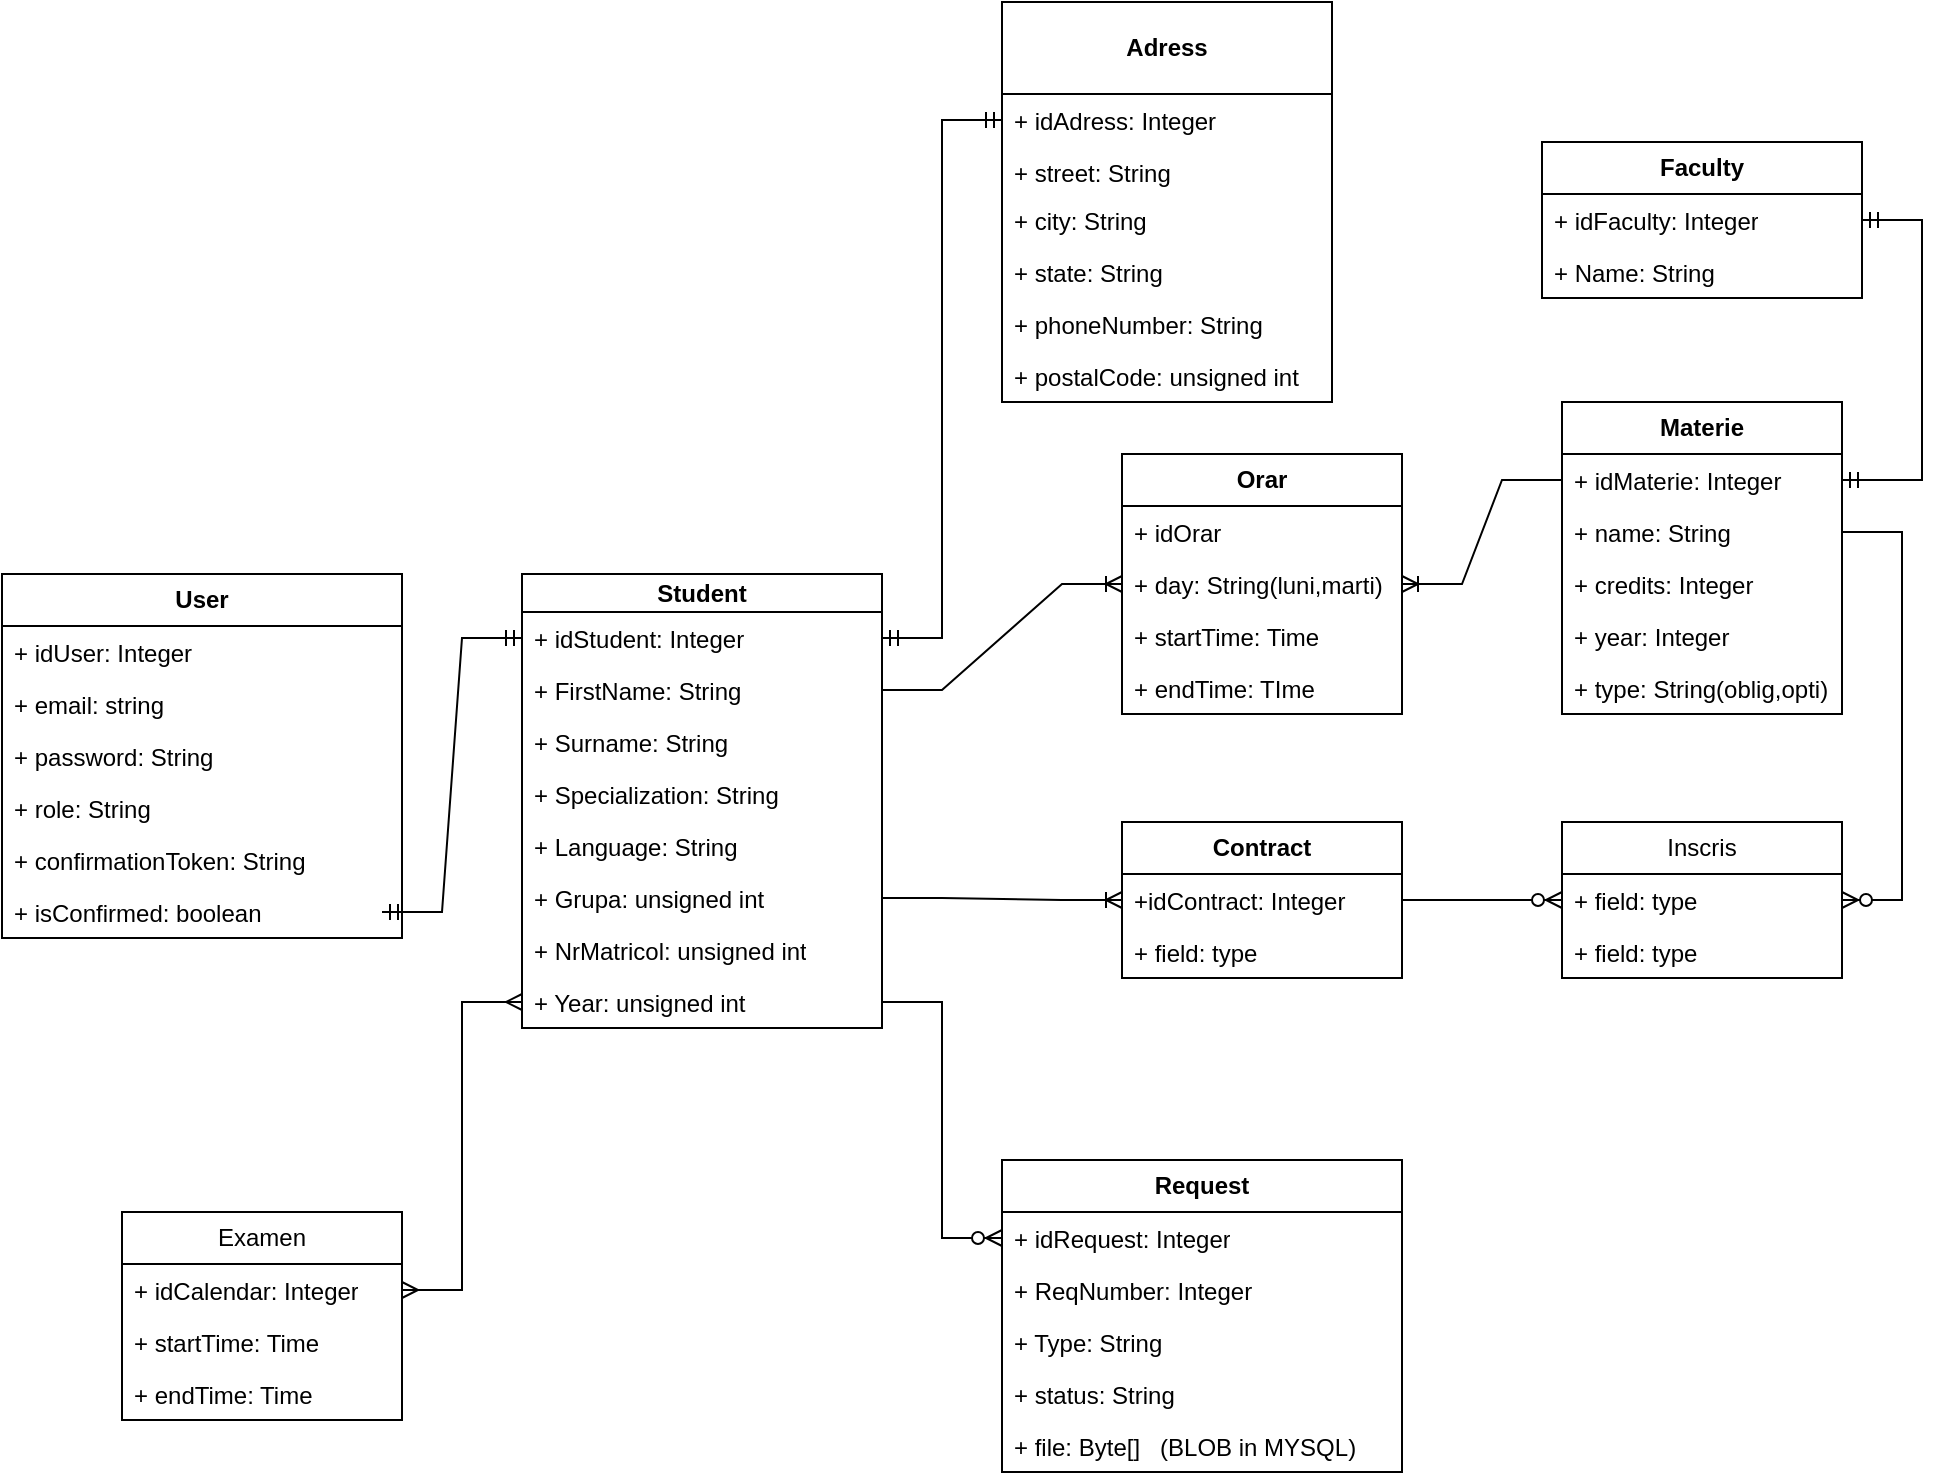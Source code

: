 <mxfile version="22.0.8" type="device">
  <diagram id="C5RBs43oDa-KdzZeNtuy" name="Page-1">
    <mxGraphModel dx="1434" dy="1937" grid="1" gridSize="10" guides="1" tooltips="1" connect="1" arrows="1" fold="1" page="1" pageScale="1" pageWidth="827" pageHeight="1169" math="0" shadow="0">
      <root>
        <mxCell id="WIyWlLk6GJQsqaUBKTNV-0" />
        <mxCell id="WIyWlLk6GJQsqaUBKTNV-1" parent="WIyWlLk6GJQsqaUBKTNV-0" />
        <mxCell id="m2MrEZeemoHJi3P0xlMb-0" value="&lt;b&gt;User&lt;/b&gt;" style="swimlane;fontStyle=0;childLayout=stackLayout;horizontal=1;startSize=26;fillColor=none;horizontalStack=0;resizeParent=1;resizeParentMax=0;resizeLast=0;collapsible=1;marginBottom=0;whiteSpace=wrap;html=1;" parent="WIyWlLk6GJQsqaUBKTNV-1" vertex="1">
          <mxGeometry x="20" y="266" width="200" height="182" as="geometry" />
        </mxCell>
        <mxCell id="zprpB0XwS8b1sW2W4oSZ-59" value="+ idUser: Integer" style="text;strokeColor=none;fillColor=none;align=left;verticalAlign=top;spacingLeft=4;spacingRight=4;overflow=hidden;rotatable=0;points=[[0,0.5],[1,0.5]];portConstraint=eastwest;whiteSpace=wrap;html=1;" parent="m2MrEZeemoHJi3P0xlMb-0" vertex="1">
          <mxGeometry y="26" width="200" height="26" as="geometry" />
        </mxCell>
        <mxCell id="m2MrEZeemoHJi3P0xlMb-1" value="+ email: string" style="text;strokeColor=none;fillColor=none;align=left;verticalAlign=top;spacingLeft=4;spacingRight=4;overflow=hidden;rotatable=0;points=[[0,0.5],[1,0.5]];portConstraint=eastwest;whiteSpace=wrap;html=1;" parent="m2MrEZeemoHJi3P0xlMb-0" vertex="1">
          <mxGeometry y="52" width="200" height="26" as="geometry" />
        </mxCell>
        <mxCell id="zprpB0XwS8b1sW2W4oSZ-62" value="" style="edgeStyle=entityRelationEdgeStyle;fontSize=12;html=1;endArrow=ERmandOne;startArrow=ERmandOne;rounded=0;entryX=0;entryY=0.5;entryDx=0;entryDy=0;" parent="m2MrEZeemoHJi3P0xlMb-0" target="zprpB0XwS8b1sW2W4oSZ-10" edge="1">
          <mxGeometry width="100" height="100" relative="1" as="geometry">
            <mxPoint x="190" y="169" as="sourcePoint" />
            <mxPoint x="250" y="54" as="targetPoint" />
            <Array as="points">
              <mxPoint x="200" y="124" />
            </Array>
          </mxGeometry>
        </mxCell>
        <mxCell id="zprpB0XwS8b1sW2W4oSZ-1" value="+ password: String" style="text;strokeColor=none;fillColor=none;align=left;verticalAlign=top;spacingLeft=4;spacingRight=4;overflow=hidden;rotatable=0;points=[[0,0.5],[1,0.5]];portConstraint=eastwest;whiteSpace=wrap;html=1;" parent="m2MrEZeemoHJi3P0xlMb-0" vertex="1">
          <mxGeometry y="78" width="200" height="26" as="geometry" />
        </mxCell>
        <mxCell id="zprpB0XwS8b1sW2W4oSZ-36" value="+ role: String" style="text;strokeColor=none;fillColor=none;align=left;verticalAlign=top;spacingLeft=4;spacingRight=4;overflow=hidden;rotatable=0;points=[[0,0.5],[1,0.5]];portConstraint=eastwest;whiteSpace=wrap;html=1;" parent="m2MrEZeemoHJi3P0xlMb-0" vertex="1">
          <mxGeometry y="104" width="200" height="26" as="geometry" />
        </mxCell>
        <mxCell id="m2MrEZeemoHJi3P0xlMb-2" value="+ confirmationToken: String" style="text;strokeColor=none;fillColor=none;align=left;verticalAlign=top;spacingLeft=4;spacingRight=4;overflow=hidden;rotatable=0;points=[[0,0.5],[1,0.5]];portConstraint=eastwest;whiteSpace=wrap;html=1;" parent="m2MrEZeemoHJi3P0xlMb-0" vertex="1">
          <mxGeometry y="130" width="200" height="26" as="geometry" />
        </mxCell>
        <mxCell id="m2MrEZeemoHJi3P0xlMb-3" value="+ isConfirmed: boolean" style="text;strokeColor=none;fillColor=none;align=left;verticalAlign=top;spacingLeft=4;spacingRight=4;overflow=hidden;rotatable=0;points=[[0,0.5],[1,0.5]];portConstraint=eastwest;whiteSpace=wrap;html=1;" parent="m2MrEZeemoHJi3P0xlMb-0" vertex="1">
          <mxGeometry y="156" width="200" height="26" as="geometry" />
        </mxCell>
        <mxCell id="m2MrEZeemoHJi3P0xlMb-8" value="&lt;b&gt;Student&lt;/b&gt;" style="swimlane;fontStyle=0;childLayout=stackLayout;horizontal=1;startSize=19;fillColor=none;horizontalStack=0;resizeParent=1;resizeParentMax=0;resizeLast=0;collapsible=1;marginBottom=0;whiteSpace=wrap;html=1;" parent="WIyWlLk6GJQsqaUBKTNV-1" vertex="1">
          <mxGeometry x="280" y="266" width="180" height="227" as="geometry" />
        </mxCell>
        <mxCell id="zprpB0XwS8b1sW2W4oSZ-10" value="+ idStudent: Integer" style="text;strokeColor=none;fillColor=none;align=left;verticalAlign=top;spacingLeft=4;spacingRight=4;overflow=hidden;rotatable=0;points=[[0,0.5],[1,0.5]];portConstraint=eastwest;whiteSpace=wrap;html=1;" parent="m2MrEZeemoHJi3P0xlMb-8" vertex="1">
          <mxGeometry y="19" width="180" height="26" as="geometry" />
        </mxCell>
        <mxCell id="m2MrEZeemoHJi3P0xlMb-9" value="+ FirstName: String" style="text;strokeColor=none;fillColor=none;align=left;verticalAlign=top;spacingLeft=4;spacingRight=4;overflow=hidden;rotatable=0;points=[[0,0.5],[1,0.5]];portConstraint=eastwest;whiteSpace=wrap;html=1;" parent="m2MrEZeemoHJi3P0xlMb-8" vertex="1">
          <mxGeometry y="45" width="180" height="26" as="geometry" />
        </mxCell>
        <mxCell id="zkfFHV4jXpPFQw0GAbJ--1" value="+ Surname: String" style="text;align=left;verticalAlign=top;spacingLeft=4;spacingRight=4;overflow=hidden;rotatable=0;points=[[0,0.5],[1,0.5]];portConstraint=eastwest;" parent="m2MrEZeemoHJi3P0xlMb-8" vertex="1">
          <mxGeometry y="71" width="180" height="26" as="geometry" />
        </mxCell>
        <mxCell id="s00ujkkeMR3Ftc8lROOl-6" value="+ Specialization: String" style="text;strokeColor=none;fillColor=none;align=left;verticalAlign=top;spacingLeft=4;spacingRight=4;overflow=hidden;rotatable=0;points=[[0,0.5],[1,0.5]];portConstraint=eastwest;whiteSpace=wrap;html=1;" vertex="1" parent="m2MrEZeemoHJi3P0xlMb-8">
          <mxGeometry y="97" width="180" height="26" as="geometry" />
        </mxCell>
        <mxCell id="s00ujkkeMR3Ftc8lROOl-7" value="+ Language: String" style="text;strokeColor=none;fillColor=none;align=left;verticalAlign=top;spacingLeft=4;spacingRight=4;overflow=hidden;rotatable=0;points=[[0,0.5],[1,0.5]];portConstraint=eastwest;whiteSpace=wrap;html=1;" vertex="1" parent="m2MrEZeemoHJi3P0xlMb-8">
          <mxGeometry y="123" width="180" height="26" as="geometry" />
        </mxCell>
        <mxCell id="m2MrEZeemoHJi3P0xlMb-11" value="+ Grupa: unsigned int" style="text;strokeColor=none;fillColor=none;align=left;verticalAlign=top;spacingLeft=4;spacingRight=4;overflow=hidden;rotatable=0;points=[[0,0.5],[1,0.5]];portConstraint=eastwest;whiteSpace=wrap;html=1;" parent="m2MrEZeemoHJi3P0xlMb-8" vertex="1">
          <mxGeometry y="149" width="180" height="26" as="geometry" />
        </mxCell>
        <mxCell id="m2MrEZeemoHJi3P0xlMb-10" value="+ NrMatricol: unsigned int" style="text;strokeColor=none;fillColor=none;align=left;verticalAlign=top;spacingLeft=4;spacingRight=4;overflow=hidden;rotatable=0;points=[[0,0.5],[1,0.5]];portConstraint=eastwest;whiteSpace=wrap;html=1;" parent="m2MrEZeemoHJi3P0xlMb-8" vertex="1">
          <mxGeometry y="175" width="180" height="26" as="geometry" />
        </mxCell>
        <mxCell id="zprpB0XwS8b1sW2W4oSZ-9" value="+ Year: unsigned int" style="text;strokeColor=none;fillColor=none;align=left;verticalAlign=top;spacingLeft=4;spacingRight=4;overflow=hidden;rotatable=0;points=[[0,0.5],[1,0.5]];portConstraint=eastwest;whiteSpace=wrap;html=1;" parent="m2MrEZeemoHJi3P0xlMb-8" vertex="1">
          <mxGeometry y="201" width="180" height="26" as="geometry" />
        </mxCell>
        <mxCell id="m2MrEZeemoHJi3P0xlMb-12" value="&lt;b&gt;Adress&lt;/b&gt;" style="swimlane;fontStyle=0;childLayout=stackLayout;horizontal=1;startSize=46;fillColor=none;horizontalStack=0;resizeParent=1;resizeParentMax=0;resizeLast=0;collapsible=1;marginBottom=0;whiteSpace=wrap;html=1;" parent="WIyWlLk6GJQsqaUBKTNV-1" vertex="1">
          <mxGeometry x="520" y="-20" width="165" height="200" as="geometry" />
        </mxCell>
        <mxCell id="zprpB0XwS8b1sW2W4oSZ-35" value="+ idAdress: Integer" style="text;strokeColor=none;fillColor=none;align=left;verticalAlign=top;spacingLeft=4;spacingRight=4;overflow=hidden;rotatable=0;points=[[0,0.5],[1,0.5]];portConstraint=eastwest;whiteSpace=wrap;html=1;" parent="m2MrEZeemoHJi3P0xlMb-12" vertex="1">
          <mxGeometry y="46" width="165" height="26" as="geometry" />
        </mxCell>
        <mxCell id="zkfFHV4jXpPFQw0GAbJ--18" value="+ street: String" style="text;align=left;verticalAlign=top;spacingLeft=4;spacingRight=4;overflow=hidden;rotatable=0;points=[[0,0.5],[1,0.5]];portConstraint=eastwest;" parent="m2MrEZeemoHJi3P0xlMb-12" vertex="1">
          <mxGeometry y="72" width="165" height="24" as="geometry" />
        </mxCell>
        <mxCell id="zkfFHV4jXpPFQw0GAbJ--19" value="+ city: String" style="text;align=left;verticalAlign=top;spacingLeft=4;spacingRight=4;overflow=hidden;rotatable=0;points=[[0,0.5],[1,0.5]];portConstraint=eastwest;rounded=0;shadow=0;html=0;" parent="m2MrEZeemoHJi3P0xlMb-12" vertex="1">
          <mxGeometry y="96" width="165" height="26" as="geometry" />
        </mxCell>
        <mxCell id="zkfFHV4jXpPFQw0GAbJ--20" value="+ state: String" style="text;align=left;verticalAlign=top;spacingLeft=4;spacingRight=4;overflow=hidden;rotatable=0;points=[[0,0.5],[1,0.5]];portConstraint=eastwest;rounded=0;shadow=0;html=0;" parent="m2MrEZeemoHJi3P0xlMb-12" vertex="1">
          <mxGeometry y="122" width="165" height="26" as="geometry" />
        </mxCell>
        <mxCell id="zprpB0XwS8b1sW2W4oSZ-31" value="+ phoneNumber: String" style="text;strokeColor=none;fillColor=none;align=left;verticalAlign=top;spacingLeft=4;spacingRight=4;overflow=hidden;rotatable=0;points=[[0,0.5],[1,0.5]];portConstraint=eastwest;whiteSpace=wrap;html=1;" parent="m2MrEZeemoHJi3P0xlMb-12" vertex="1">
          <mxGeometry y="148" width="165" height="26" as="geometry" />
        </mxCell>
        <mxCell id="zkfFHV4jXpPFQw0GAbJ--21" value="+ postalCode: unsigned int" style="text;align=left;verticalAlign=top;spacingLeft=4;spacingRight=4;overflow=hidden;rotatable=0;points=[[0,0.5],[1,0.5]];portConstraint=eastwest;rounded=0;shadow=0;html=0;" parent="m2MrEZeemoHJi3P0xlMb-12" vertex="1">
          <mxGeometry y="174" width="165" height="26" as="geometry" />
        </mxCell>
        <mxCell id="zprpB0XwS8b1sW2W4oSZ-4" value="&lt;b&gt;Request&lt;/b&gt;" style="swimlane;fontStyle=0;childLayout=stackLayout;horizontal=1;startSize=26;fillColor=none;horizontalStack=0;resizeParent=1;resizeParentMax=0;resizeLast=0;collapsible=1;marginBottom=0;whiteSpace=wrap;html=1;" parent="WIyWlLk6GJQsqaUBKTNV-1" vertex="1">
          <mxGeometry x="520" y="559" width="200" height="156" as="geometry" />
        </mxCell>
        <mxCell id="zprpB0XwS8b1sW2W4oSZ-11" value="+ idRequest: Integer" style="text;strokeColor=none;fillColor=none;align=left;verticalAlign=top;spacingLeft=4;spacingRight=4;overflow=hidden;rotatable=0;points=[[0,0.5],[1,0.5]];portConstraint=eastwest;whiteSpace=wrap;html=1;" parent="zprpB0XwS8b1sW2W4oSZ-4" vertex="1">
          <mxGeometry y="26" width="200" height="26" as="geometry" />
        </mxCell>
        <mxCell id="zprpB0XwS8b1sW2W4oSZ-5" value="+ ReqNumber: Integer" style="text;strokeColor=none;fillColor=none;align=left;verticalAlign=top;spacingLeft=4;spacingRight=4;overflow=hidden;rotatable=0;points=[[0,0.5],[1,0.5]];portConstraint=eastwest;whiteSpace=wrap;html=1;" parent="zprpB0XwS8b1sW2W4oSZ-4" vertex="1">
          <mxGeometry y="52" width="200" height="26" as="geometry" />
        </mxCell>
        <mxCell id="zprpB0XwS8b1sW2W4oSZ-6" value="+ Type: String" style="text;strokeColor=none;fillColor=none;align=left;verticalAlign=top;spacingLeft=4;spacingRight=4;overflow=hidden;rotatable=0;points=[[0,0.5],[1,0.5]];portConstraint=eastwest;whiteSpace=wrap;html=1;" parent="zprpB0XwS8b1sW2W4oSZ-4" vertex="1">
          <mxGeometry y="78" width="200" height="26" as="geometry" />
        </mxCell>
        <mxCell id="s00ujkkeMR3Ftc8lROOl-4" value="+ status: String" style="text;strokeColor=none;fillColor=none;align=left;verticalAlign=top;spacingLeft=4;spacingRight=4;overflow=hidden;rotatable=0;points=[[0,0.5],[1,0.5]];portConstraint=eastwest;whiteSpace=wrap;html=1;" vertex="1" parent="zprpB0XwS8b1sW2W4oSZ-4">
          <mxGeometry y="104" width="200" height="26" as="geometry" />
        </mxCell>
        <mxCell id="zprpB0XwS8b1sW2W4oSZ-7" value="+ file: Byte[]&amp;nbsp; &amp;nbsp;(BLOB in MYSQL)" style="text;strokeColor=none;fillColor=none;align=left;verticalAlign=top;spacingLeft=4;spacingRight=4;overflow=hidden;rotatable=0;points=[[0,0.5],[1,0.5]];portConstraint=eastwest;whiteSpace=wrap;html=1;" parent="zprpB0XwS8b1sW2W4oSZ-4" vertex="1">
          <mxGeometry y="130" width="200" height="26" as="geometry" />
        </mxCell>
        <mxCell id="zprpB0XwS8b1sW2W4oSZ-16" value="&lt;b&gt;Materie&lt;/b&gt;" style="swimlane;fontStyle=0;childLayout=stackLayout;horizontal=1;startSize=26;fillColor=none;horizontalStack=0;resizeParent=1;resizeParentMax=0;resizeLast=0;collapsible=1;marginBottom=0;whiteSpace=wrap;html=1;" parent="WIyWlLk6GJQsqaUBKTNV-1" vertex="1">
          <mxGeometry x="800" y="180" width="140" height="156" as="geometry" />
        </mxCell>
        <mxCell id="zprpB0XwS8b1sW2W4oSZ-17" value="+ idMaterie: Integer" style="text;strokeColor=none;fillColor=none;align=left;verticalAlign=top;spacingLeft=4;spacingRight=4;overflow=hidden;rotatable=0;points=[[0,0.5],[1,0.5]];portConstraint=eastwest;whiteSpace=wrap;html=1;" parent="zprpB0XwS8b1sW2W4oSZ-16" vertex="1">
          <mxGeometry y="26" width="140" height="26" as="geometry" />
        </mxCell>
        <mxCell id="zprpB0XwS8b1sW2W4oSZ-18" value="+ name: String" style="text;strokeColor=none;fillColor=none;align=left;verticalAlign=top;spacingLeft=4;spacingRight=4;overflow=hidden;rotatable=0;points=[[0,0.5],[1,0.5]];portConstraint=eastwest;whiteSpace=wrap;html=1;" parent="zprpB0XwS8b1sW2W4oSZ-16" vertex="1">
          <mxGeometry y="52" width="140" height="26" as="geometry" />
        </mxCell>
        <mxCell id="zprpB0XwS8b1sW2W4oSZ-19" value="+ credits: Integer" style="text;strokeColor=none;fillColor=none;align=left;verticalAlign=top;spacingLeft=4;spacingRight=4;overflow=hidden;rotatable=0;points=[[0,0.5],[1,0.5]];portConstraint=eastwest;whiteSpace=wrap;html=1;" parent="zprpB0XwS8b1sW2W4oSZ-16" vertex="1">
          <mxGeometry y="78" width="140" height="26" as="geometry" />
        </mxCell>
        <mxCell id="s00ujkkeMR3Ftc8lROOl-3" value="+ year: Integer" style="text;strokeColor=none;fillColor=none;align=left;verticalAlign=top;spacingLeft=4;spacingRight=4;overflow=hidden;rotatable=0;points=[[0,0.5],[1,0.5]];portConstraint=eastwest;whiteSpace=wrap;html=1;" vertex="1" parent="zprpB0XwS8b1sW2W4oSZ-16">
          <mxGeometry y="104" width="140" height="26" as="geometry" />
        </mxCell>
        <mxCell id="s00ujkkeMR3Ftc8lROOl-0" value="+ type: String(oblig,opti)" style="text;strokeColor=none;fillColor=none;align=left;verticalAlign=top;spacingLeft=4;spacingRight=4;overflow=hidden;rotatable=0;points=[[0,0.5],[1,0.5]];portConstraint=eastwest;whiteSpace=wrap;html=1;" vertex="1" parent="zprpB0XwS8b1sW2W4oSZ-16">
          <mxGeometry y="130" width="140" height="26" as="geometry" />
        </mxCell>
        <mxCell id="zprpB0XwS8b1sW2W4oSZ-25" value="Inscris" style="swimlane;fontStyle=0;childLayout=stackLayout;horizontal=1;startSize=26;fillColor=none;horizontalStack=0;resizeParent=1;resizeParentMax=0;resizeLast=0;collapsible=1;marginBottom=0;whiteSpace=wrap;html=1;" parent="WIyWlLk6GJQsqaUBKTNV-1" vertex="1">
          <mxGeometry x="800" y="390" width="140" height="78" as="geometry" />
        </mxCell>
        <mxCell id="zprpB0XwS8b1sW2W4oSZ-27" value="+ field: type" style="text;strokeColor=none;fillColor=none;align=left;verticalAlign=top;spacingLeft=4;spacingRight=4;overflow=hidden;rotatable=0;points=[[0,0.5],[1,0.5]];portConstraint=eastwest;whiteSpace=wrap;html=1;" parent="zprpB0XwS8b1sW2W4oSZ-25" vertex="1">
          <mxGeometry y="26" width="140" height="26" as="geometry" />
        </mxCell>
        <mxCell id="zprpB0XwS8b1sW2W4oSZ-28" value="+ field: type" style="text;strokeColor=none;fillColor=none;align=left;verticalAlign=top;spacingLeft=4;spacingRight=4;overflow=hidden;rotatable=0;points=[[0,0.5],[1,0.5]];portConstraint=eastwest;whiteSpace=wrap;html=1;" parent="zprpB0XwS8b1sW2W4oSZ-25" vertex="1">
          <mxGeometry y="52" width="140" height="26" as="geometry" />
        </mxCell>
        <mxCell id="zprpB0XwS8b1sW2W4oSZ-64" value="&lt;b&gt;Contract&lt;/b&gt;" style="swimlane;fontStyle=0;childLayout=stackLayout;horizontal=1;startSize=26;fillColor=none;horizontalStack=0;resizeParent=1;resizeParentMax=0;resizeLast=0;collapsible=1;marginBottom=0;whiteSpace=wrap;html=1;" parent="WIyWlLk6GJQsqaUBKTNV-1" vertex="1">
          <mxGeometry x="580" y="390" width="140" height="78" as="geometry" />
        </mxCell>
        <mxCell id="zprpB0XwS8b1sW2W4oSZ-65" value="+idContract: Integer" style="text;strokeColor=none;fillColor=none;align=left;verticalAlign=top;spacingLeft=4;spacingRight=4;overflow=hidden;rotatable=0;points=[[0,0.5],[1,0.5]];portConstraint=eastwest;whiteSpace=wrap;html=1;" parent="zprpB0XwS8b1sW2W4oSZ-64" vertex="1">
          <mxGeometry y="26" width="140" height="26" as="geometry" />
        </mxCell>
        <mxCell id="zprpB0XwS8b1sW2W4oSZ-67" value="+ field: type" style="text;strokeColor=none;fillColor=none;align=left;verticalAlign=top;spacingLeft=4;spacingRight=4;overflow=hidden;rotatable=0;points=[[0,0.5],[1,0.5]];portConstraint=eastwest;whiteSpace=wrap;html=1;" parent="zprpB0XwS8b1sW2W4oSZ-64" vertex="1">
          <mxGeometry y="52" width="140" height="26" as="geometry" />
        </mxCell>
        <mxCell id="zprpB0XwS8b1sW2W4oSZ-68" value="" style="edgeStyle=entityRelationEdgeStyle;fontSize=12;html=1;endArrow=ERmandOne;startArrow=ERmandOne;rounded=0;entryX=1;entryY=0.5;entryDx=0;entryDy=0;" parent="WIyWlLk6GJQsqaUBKTNV-1" source="zprpB0XwS8b1sW2W4oSZ-23" target="zprpB0XwS8b1sW2W4oSZ-17" edge="1">
          <mxGeometry width="100" height="100" relative="1" as="geometry">
            <mxPoint x="610" y="260" as="sourcePoint" />
            <mxPoint x="890" y="160" as="targetPoint" />
            <Array as="points">
              <mxPoint x="630" y="200" />
              <mxPoint x="660" y="270" />
              <mxPoint x="630" y="190" />
            </Array>
          </mxGeometry>
        </mxCell>
        <mxCell id="zprpB0XwS8b1sW2W4oSZ-77" value="&lt;b&gt;Orar&lt;/b&gt;" style="swimlane;fontStyle=0;childLayout=stackLayout;horizontal=1;startSize=26;fillColor=none;horizontalStack=0;resizeParent=1;resizeParentMax=0;resizeLast=0;collapsible=1;marginBottom=0;whiteSpace=wrap;html=1;" parent="WIyWlLk6GJQsqaUBKTNV-1" vertex="1">
          <mxGeometry x="580" y="206" width="140" height="130" as="geometry" />
        </mxCell>
        <mxCell id="zprpB0XwS8b1sW2W4oSZ-78" value="+ idOrar" style="text;strokeColor=none;fillColor=none;align=left;verticalAlign=top;spacingLeft=4;spacingRight=4;overflow=hidden;rotatable=0;points=[[0,0.5],[1,0.5]];portConstraint=eastwest;whiteSpace=wrap;html=1;" parent="zprpB0XwS8b1sW2W4oSZ-77" vertex="1">
          <mxGeometry y="26" width="140" height="26" as="geometry" />
        </mxCell>
        <mxCell id="zprpB0XwS8b1sW2W4oSZ-79" value="+ day: String(luni,marti)" style="text;strokeColor=none;fillColor=none;align=left;verticalAlign=top;spacingLeft=4;spacingRight=4;overflow=hidden;rotatable=0;points=[[0,0.5],[1,0.5]];portConstraint=eastwest;whiteSpace=wrap;html=1;" parent="zprpB0XwS8b1sW2W4oSZ-77" vertex="1">
          <mxGeometry y="52" width="140" height="26" as="geometry" />
        </mxCell>
        <mxCell id="zprpB0XwS8b1sW2W4oSZ-80" value="+ startTime: Time" style="text;strokeColor=none;fillColor=none;align=left;verticalAlign=top;spacingLeft=4;spacingRight=4;overflow=hidden;rotatable=0;points=[[0,0.5],[1,0.5]];portConstraint=eastwest;whiteSpace=wrap;html=1;" parent="zprpB0XwS8b1sW2W4oSZ-77" vertex="1">
          <mxGeometry y="78" width="140" height="26" as="geometry" />
        </mxCell>
        <mxCell id="zprpB0XwS8b1sW2W4oSZ-81" value="+ endTime: TIme" style="text;strokeColor=none;fillColor=none;align=left;verticalAlign=top;spacingLeft=4;spacingRight=4;overflow=hidden;rotatable=0;points=[[0,0.5],[1,0.5]];portConstraint=eastwest;whiteSpace=wrap;html=1;" parent="zprpB0XwS8b1sW2W4oSZ-77" vertex="1">
          <mxGeometry y="104" width="140" height="26" as="geometry" />
        </mxCell>
        <mxCell id="zprpB0XwS8b1sW2W4oSZ-84" value="" style="edgeStyle=entityRelationEdgeStyle;fontSize=12;html=1;endArrow=ERoneToMany;rounded=0;entryX=0;entryY=0.5;entryDx=0;entryDy=0;exitX=1;exitY=0.5;exitDx=0;exitDy=0;" parent="WIyWlLk6GJQsqaUBKTNV-1" source="m2MrEZeemoHJi3P0xlMb-11" target="zprpB0XwS8b1sW2W4oSZ-65" edge="1">
          <mxGeometry width="100" height="100" relative="1" as="geometry">
            <mxPoint x="550" y="500" as="sourcePoint" />
            <mxPoint x="650" y="400" as="targetPoint" />
          </mxGeometry>
        </mxCell>
        <mxCell id="s00ujkkeMR3Ftc8lROOl-2" value="" style="edgeStyle=entityRelationEdgeStyle;fontSize=12;html=1;endArrow=ERmandOne;startArrow=ERmandOne;rounded=0;exitX=1;exitY=0.5;exitDx=0;exitDy=0;entryX=0;entryY=0.5;entryDx=0;entryDy=0;" edge="1" parent="WIyWlLk6GJQsqaUBKTNV-1" source="zprpB0XwS8b1sW2W4oSZ-10" target="zprpB0XwS8b1sW2W4oSZ-35">
          <mxGeometry width="100" height="100" relative="1" as="geometry">
            <mxPoint x="180" y="640" as="sourcePoint" />
            <mxPoint x="280" y="540" as="targetPoint" />
          </mxGeometry>
        </mxCell>
        <mxCell id="s00ujkkeMR3Ftc8lROOl-9" value="Examen" style="swimlane;fontStyle=0;childLayout=stackLayout;horizontal=1;startSize=26;fillColor=none;horizontalStack=0;resizeParent=1;resizeParentMax=0;resizeLast=0;collapsible=1;marginBottom=0;whiteSpace=wrap;html=1;" vertex="1" parent="WIyWlLk6GJQsqaUBKTNV-1">
          <mxGeometry x="80" y="585" width="140" height="104" as="geometry" />
        </mxCell>
        <mxCell id="s00ujkkeMR3Ftc8lROOl-10" value="+ idCalendar: Integer" style="text;strokeColor=none;fillColor=none;align=left;verticalAlign=top;spacingLeft=4;spacingRight=4;overflow=hidden;rotatable=0;points=[[0,0.5],[1,0.5]];portConstraint=eastwest;whiteSpace=wrap;html=1;" vertex="1" parent="s00ujkkeMR3Ftc8lROOl-9">
          <mxGeometry y="26" width="140" height="26" as="geometry" />
        </mxCell>
        <mxCell id="s00ujkkeMR3Ftc8lROOl-11" value="+ startTime: Time" style="text;strokeColor=none;fillColor=none;align=left;verticalAlign=top;spacingLeft=4;spacingRight=4;overflow=hidden;rotatable=0;points=[[0,0.5],[1,0.5]];portConstraint=eastwest;whiteSpace=wrap;html=1;" vertex="1" parent="s00ujkkeMR3Ftc8lROOl-9">
          <mxGeometry y="52" width="140" height="26" as="geometry" />
        </mxCell>
        <mxCell id="s00ujkkeMR3Ftc8lROOl-12" value="+ endTime: Time" style="text;strokeColor=none;fillColor=none;align=left;verticalAlign=top;spacingLeft=4;spacingRight=4;overflow=hidden;rotatable=0;points=[[0,0.5],[1,0.5]];portConstraint=eastwest;whiteSpace=wrap;html=1;" vertex="1" parent="s00ujkkeMR3Ftc8lROOl-9">
          <mxGeometry y="78" width="140" height="26" as="geometry" />
        </mxCell>
        <mxCell id="s00ujkkeMR3Ftc8lROOl-14" value="" style="edgeStyle=entityRelationEdgeStyle;fontSize=12;html=1;endArrow=ERmany;startArrow=ERmany;rounded=0;entryX=0;entryY=0.5;entryDx=0;entryDy=0;" edge="1" parent="WIyWlLk6GJQsqaUBKTNV-1" source="s00ujkkeMR3Ftc8lROOl-10" target="zprpB0XwS8b1sW2W4oSZ-9">
          <mxGeometry width="100" height="100" relative="1" as="geometry">
            <mxPoint x="240" y="650" as="sourcePoint" />
            <mxPoint x="320" y="530" as="targetPoint" />
          </mxGeometry>
        </mxCell>
        <mxCell id="s00ujkkeMR3Ftc8lROOl-19" value="" style="edgeStyle=entityRelationEdgeStyle;fontSize=12;html=1;endArrow=ERzeroToMany;endFill=1;rounded=0;entryX=0;entryY=0.5;entryDx=0;entryDy=0;exitX=1;exitY=0.5;exitDx=0;exitDy=0;" edge="1" parent="WIyWlLk6GJQsqaUBKTNV-1" source="zprpB0XwS8b1sW2W4oSZ-9" target="zprpB0XwS8b1sW2W4oSZ-11">
          <mxGeometry width="100" height="100" relative="1" as="geometry">
            <mxPoint x="270" y="760" as="sourcePoint" />
            <mxPoint x="370" y="660" as="targetPoint" />
          </mxGeometry>
        </mxCell>
        <mxCell id="s00ujkkeMR3Ftc8lROOl-25" value="" style="edgeStyle=entityRelationEdgeStyle;fontSize=12;html=1;endArrow=ERzeroToMany;endFill=1;rounded=0;entryX=1;entryY=0.5;entryDx=0;entryDy=0;exitX=1;exitY=0.5;exitDx=0;exitDy=0;" edge="1" parent="WIyWlLk6GJQsqaUBKTNV-1" source="zprpB0XwS8b1sW2W4oSZ-18" target="zprpB0XwS8b1sW2W4oSZ-27">
          <mxGeometry width="100" height="100" relative="1" as="geometry">
            <mxPoint x="1020" y="559" as="sourcePoint" />
            <mxPoint x="1020" y="453" as="targetPoint" />
          </mxGeometry>
        </mxCell>
        <mxCell id="zprpB0XwS8b1sW2W4oSZ-12" value="&lt;b&gt;Faculty&lt;/b&gt;" style="swimlane;fontStyle=0;childLayout=stackLayout;horizontal=1;startSize=26;fillColor=none;horizontalStack=0;resizeParent=1;resizeParentMax=0;resizeLast=0;collapsible=1;marginBottom=0;whiteSpace=wrap;html=1;" parent="WIyWlLk6GJQsqaUBKTNV-1" vertex="1">
          <mxGeometry x="790" y="50" width="160" height="78" as="geometry">
            <mxRectangle x="290" y="450" width="80" height="30" as="alternateBounds" />
          </mxGeometry>
        </mxCell>
        <mxCell id="zprpB0XwS8b1sW2W4oSZ-23" value="+ idFaculty: Integer" style="text;strokeColor=none;fillColor=none;align=left;verticalAlign=top;spacingLeft=4;spacingRight=4;overflow=hidden;rotatable=0;points=[[0,0.5],[1,0.5]];portConstraint=eastwest;whiteSpace=wrap;html=1;" parent="zprpB0XwS8b1sW2W4oSZ-12" vertex="1">
          <mxGeometry y="26" width="160" height="26" as="geometry" />
        </mxCell>
        <mxCell id="zprpB0XwS8b1sW2W4oSZ-24" value="+ Name: String" style="text;strokeColor=none;fillColor=none;align=left;verticalAlign=top;spacingLeft=4;spacingRight=4;overflow=hidden;rotatable=0;points=[[0,0.5],[1,0.5]];portConstraint=eastwest;whiteSpace=wrap;html=1;" parent="zprpB0XwS8b1sW2W4oSZ-12" vertex="1">
          <mxGeometry y="52" width="160" height="26" as="geometry" />
        </mxCell>
        <mxCell id="s00ujkkeMR3Ftc8lROOl-30" value="" style="edgeStyle=entityRelationEdgeStyle;fontSize=12;html=1;endArrow=ERoneToMany;rounded=0;exitX=1;exitY=0.5;exitDx=0;exitDy=0;entryX=0;entryY=0.5;entryDx=0;entryDy=0;" edge="1" parent="WIyWlLk6GJQsqaUBKTNV-1" source="m2MrEZeemoHJi3P0xlMb-9" target="zprpB0XwS8b1sW2W4oSZ-79">
          <mxGeometry width="100" height="100" relative="1" as="geometry">
            <mxPoint x="530" y="380" as="sourcePoint" />
            <mxPoint x="630" y="280" as="targetPoint" />
          </mxGeometry>
        </mxCell>
        <mxCell id="s00ujkkeMR3Ftc8lROOl-27" value="" style="edgeStyle=entityRelationEdgeStyle;fontSize=12;html=1;endArrow=ERoneToMany;rounded=0;exitX=0;exitY=0.5;exitDx=0;exitDy=0;" edge="1" parent="WIyWlLk6GJQsqaUBKTNV-1" source="zprpB0XwS8b1sW2W4oSZ-17" target="zprpB0XwS8b1sW2W4oSZ-79">
          <mxGeometry width="100" height="100" relative="1" as="geometry">
            <mxPoint x="730" y="350" as="sourcePoint" />
            <mxPoint x="830" y="250" as="targetPoint" />
          </mxGeometry>
        </mxCell>
        <mxCell id="s00ujkkeMR3Ftc8lROOl-26" value="" style="edgeStyle=entityRelationEdgeStyle;fontSize=12;html=1;endArrow=ERzeroToMany;endFill=1;rounded=0;exitX=1;exitY=0.5;exitDx=0;exitDy=0;entryX=0;entryY=0.5;entryDx=0;entryDy=0;" edge="1" parent="WIyWlLk6GJQsqaUBKTNV-1" source="zprpB0XwS8b1sW2W4oSZ-65" target="zprpB0XwS8b1sW2W4oSZ-27">
          <mxGeometry width="100" height="100" relative="1" as="geometry">
            <mxPoint x="780" y="510" as="sourcePoint" />
            <mxPoint x="880" y="410" as="targetPoint" />
          </mxGeometry>
        </mxCell>
      </root>
    </mxGraphModel>
  </diagram>
</mxfile>
